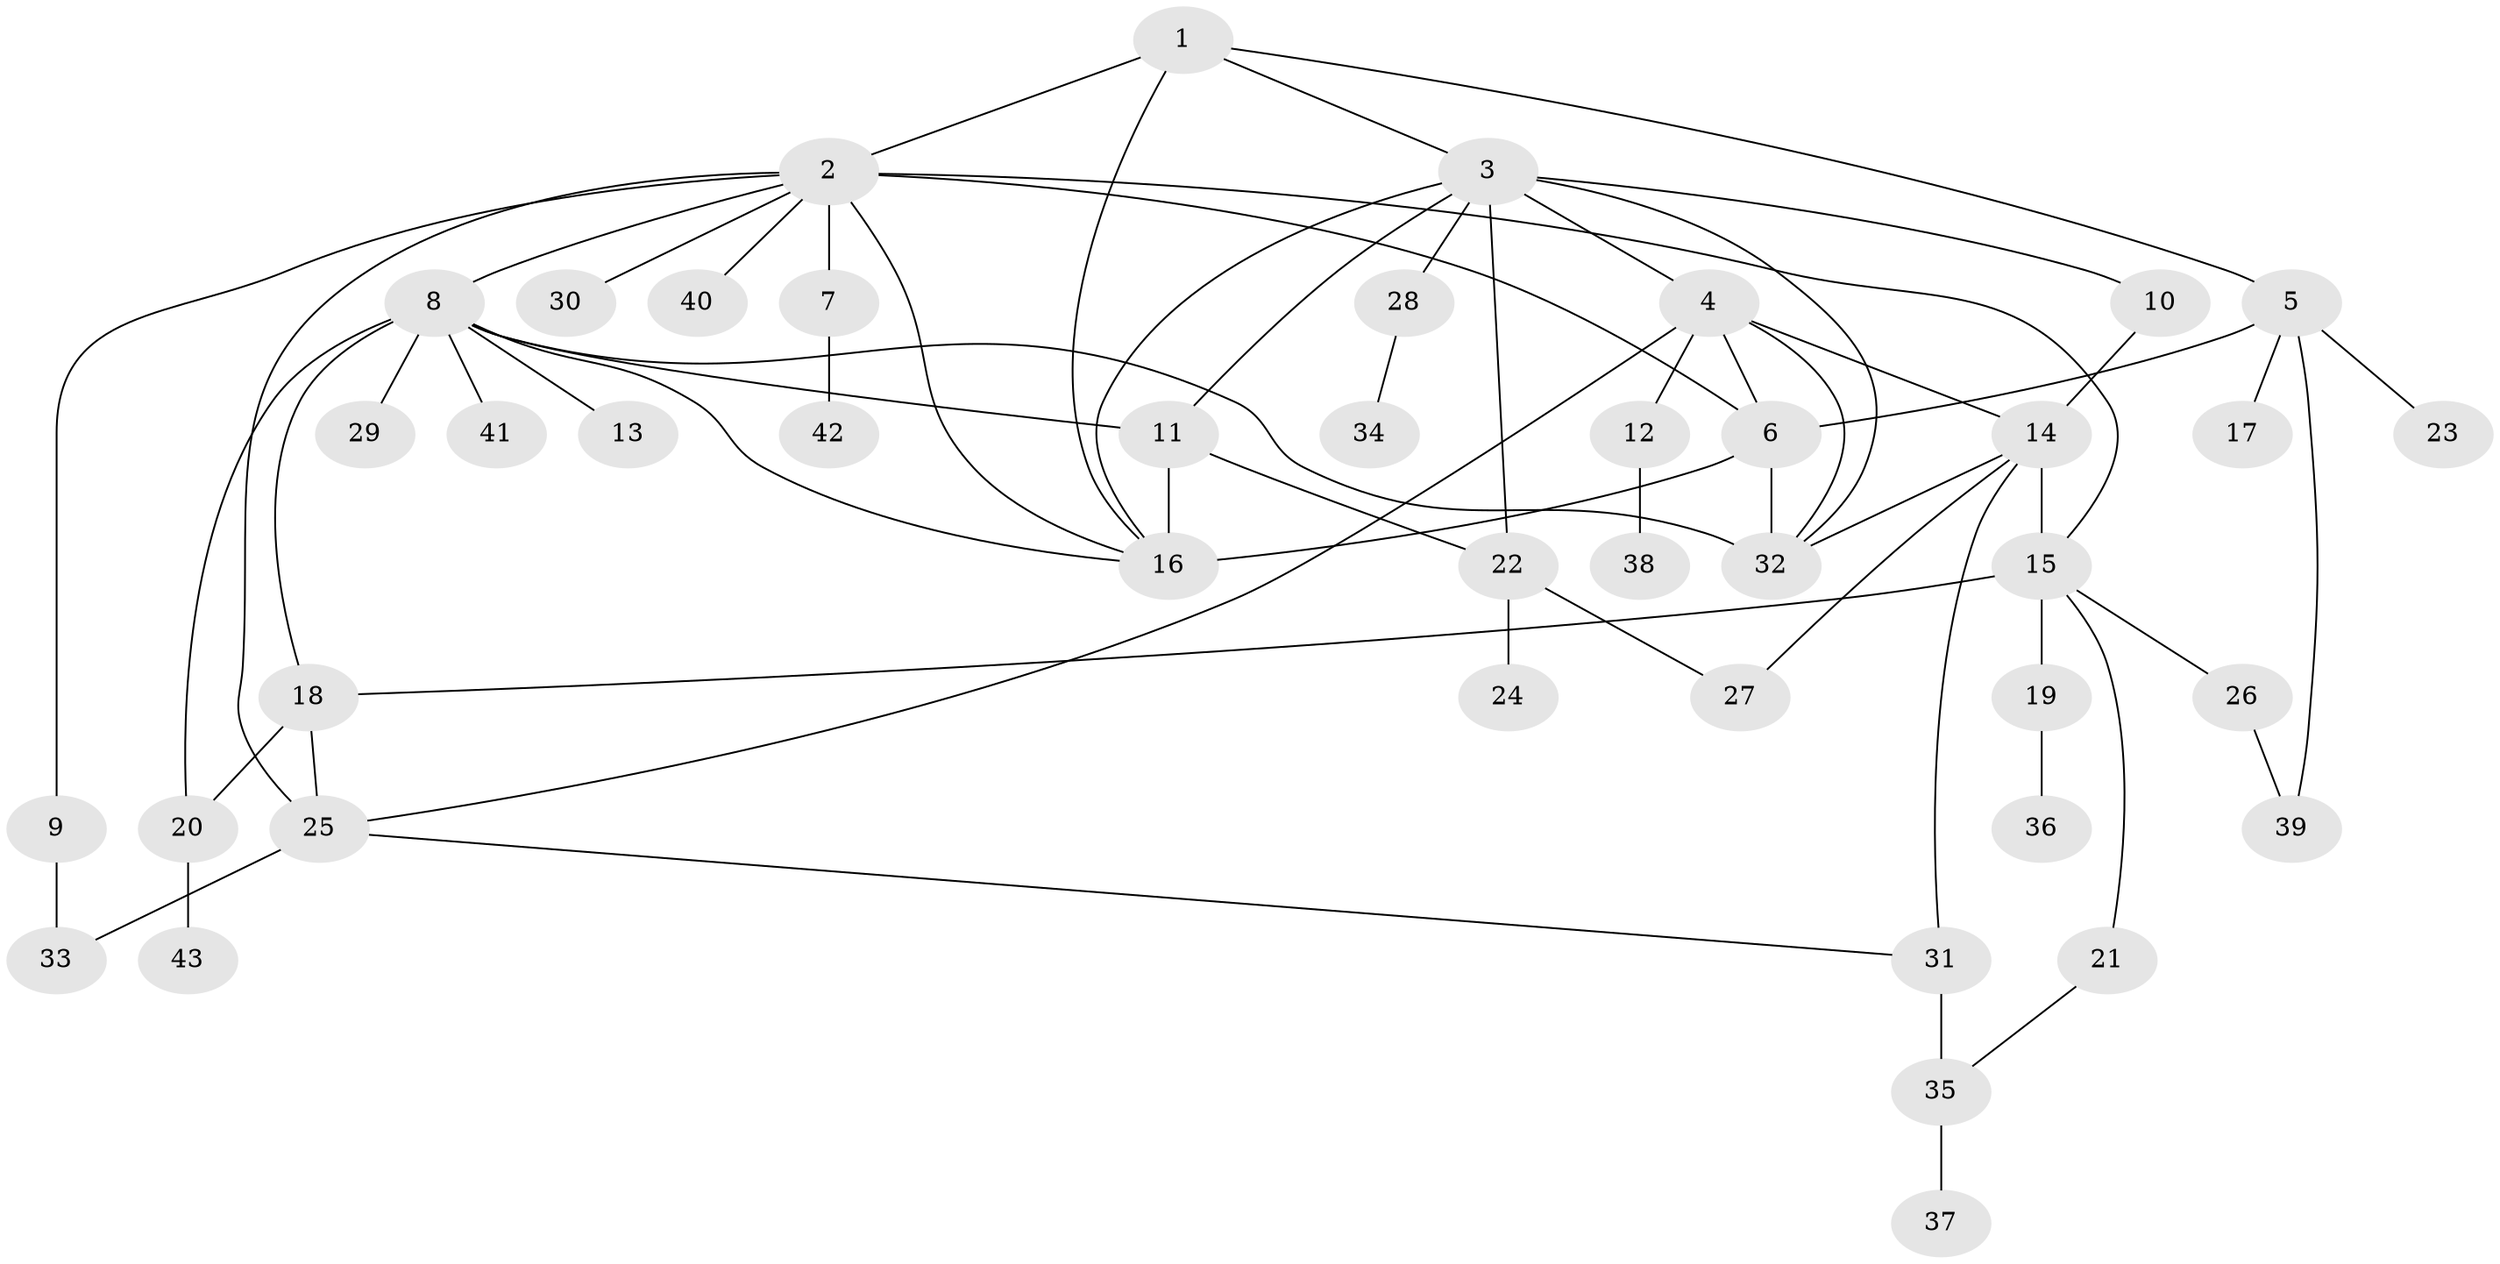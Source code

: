 // original degree distribution, {5: 0.04285714285714286, 17: 0.007142857142857143, 12: 0.014285714285714285, 10: 0.007142857142857143, 8: 0.014285714285714285, 1: 0.4928571428571429, 4: 0.02142857142857143, 2: 0.2571428571428571, 9: 0.007142857142857143, 15: 0.007142857142857143, 6: 0.014285714285714285, 3: 0.10714285714285714, 7: 0.007142857142857143}
// Generated by graph-tools (version 1.1) at 2025/50/03/04/25 22:50:32]
// undirected, 43 vertices, 66 edges
graph export_dot {
  node [color=gray90,style=filled];
  1;
  2;
  3;
  4;
  5;
  6;
  7;
  8;
  9;
  10;
  11;
  12;
  13;
  14;
  15;
  16;
  17;
  18;
  19;
  20;
  21;
  22;
  23;
  24;
  25;
  26;
  27;
  28;
  29;
  30;
  31;
  32;
  33;
  34;
  35;
  36;
  37;
  38;
  39;
  40;
  41;
  42;
  43;
  1 -- 2 [weight=1.0];
  1 -- 3 [weight=1.0];
  1 -- 5 [weight=1.0];
  1 -- 16 [weight=1.0];
  2 -- 6 [weight=1.0];
  2 -- 7 [weight=4.0];
  2 -- 8 [weight=1.0];
  2 -- 9 [weight=1.0];
  2 -- 15 [weight=1.0];
  2 -- 16 [weight=1.0];
  2 -- 25 [weight=1.0];
  2 -- 30 [weight=1.0];
  2 -- 40 [weight=1.0];
  3 -- 4 [weight=1.0];
  3 -- 10 [weight=1.0];
  3 -- 11 [weight=1.0];
  3 -- 16 [weight=1.0];
  3 -- 22 [weight=1.0];
  3 -- 28 [weight=1.0];
  3 -- 32 [weight=1.0];
  4 -- 6 [weight=1.0];
  4 -- 12 [weight=3.0];
  4 -- 14 [weight=1.0];
  4 -- 25 [weight=1.0];
  4 -- 32 [weight=1.0];
  5 -- 6 [weight=1.0];
  5 -- 17 [weight=1.0];
  5 -- 23 [weight=1.0];
  5 -- 39 [weight=1.0];
  6 -- 16 [weight=1.0];
  6 -- 32 [weight=3.0];
  7 -- 42 [weight=1.0];
  8 -- 11 [weight=1.0];
  8 -- 13 [weight=2.0];
  8 -- 16 [weight=1.0];
  8 -- 18 [weight=1.0];
  8 -- 20 [weight=1.0];
  8 -- 29 [weight=1.0];
  8 -- 32 [weight=1.0];
  8 -- 41 [weight=1.0];
  9 -- 33 [weight=1.0];
  10 -- 14 [weight=1.0];
  11 -- 16 [weight=8.0];
  11 -- 22 [weight=1.0];
  12 -- 38 [weight=1.0];
  14 -- 15 [weight=2.0];
  14 -- 27 [weight=1.0];
  14 -- 31 [weight=1.0];
  14 -- 32 [weight=1.0];
  15 -- 18 [weight=1.0];
  15 -- 19 [weight=1.0];
  15 -- 21 [weight=1.0];
  15 -- 26 [weight=1.0];
  18 -- 20 [weight=1.0];
  18 -- 25 [weight=1.0];
  19 -- 36 [weight=1.0];
  20 -- 43 [weight=1.0];
  21 -- 35 [weight=1.0];
  22 -- 24 [weight=1.0];
  22 -- 27 [weight=1.0];
  25 -- 31 [weight=1.0];
  25 -- 33 [weight=1.0];
  26 -- 39 [weight=1.0];
  28 -- 34 [weight=1.0];
  31 -- 35 [weight=2.0];
  35 -- 37 [weight=1.0];
}
